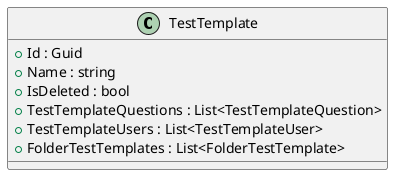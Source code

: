 @startuml
class TestTemplate {
    + Id : Guid
    + Name : string
    + IsDeleted : bool
    + TestTemplateQuestions : List<TestTemplateQuestion>
    + TestTemplateUsers : List<TestTemplateUser>
    + FolderTestTemplates : List<FolderTestTemplate>
}
@enduml 